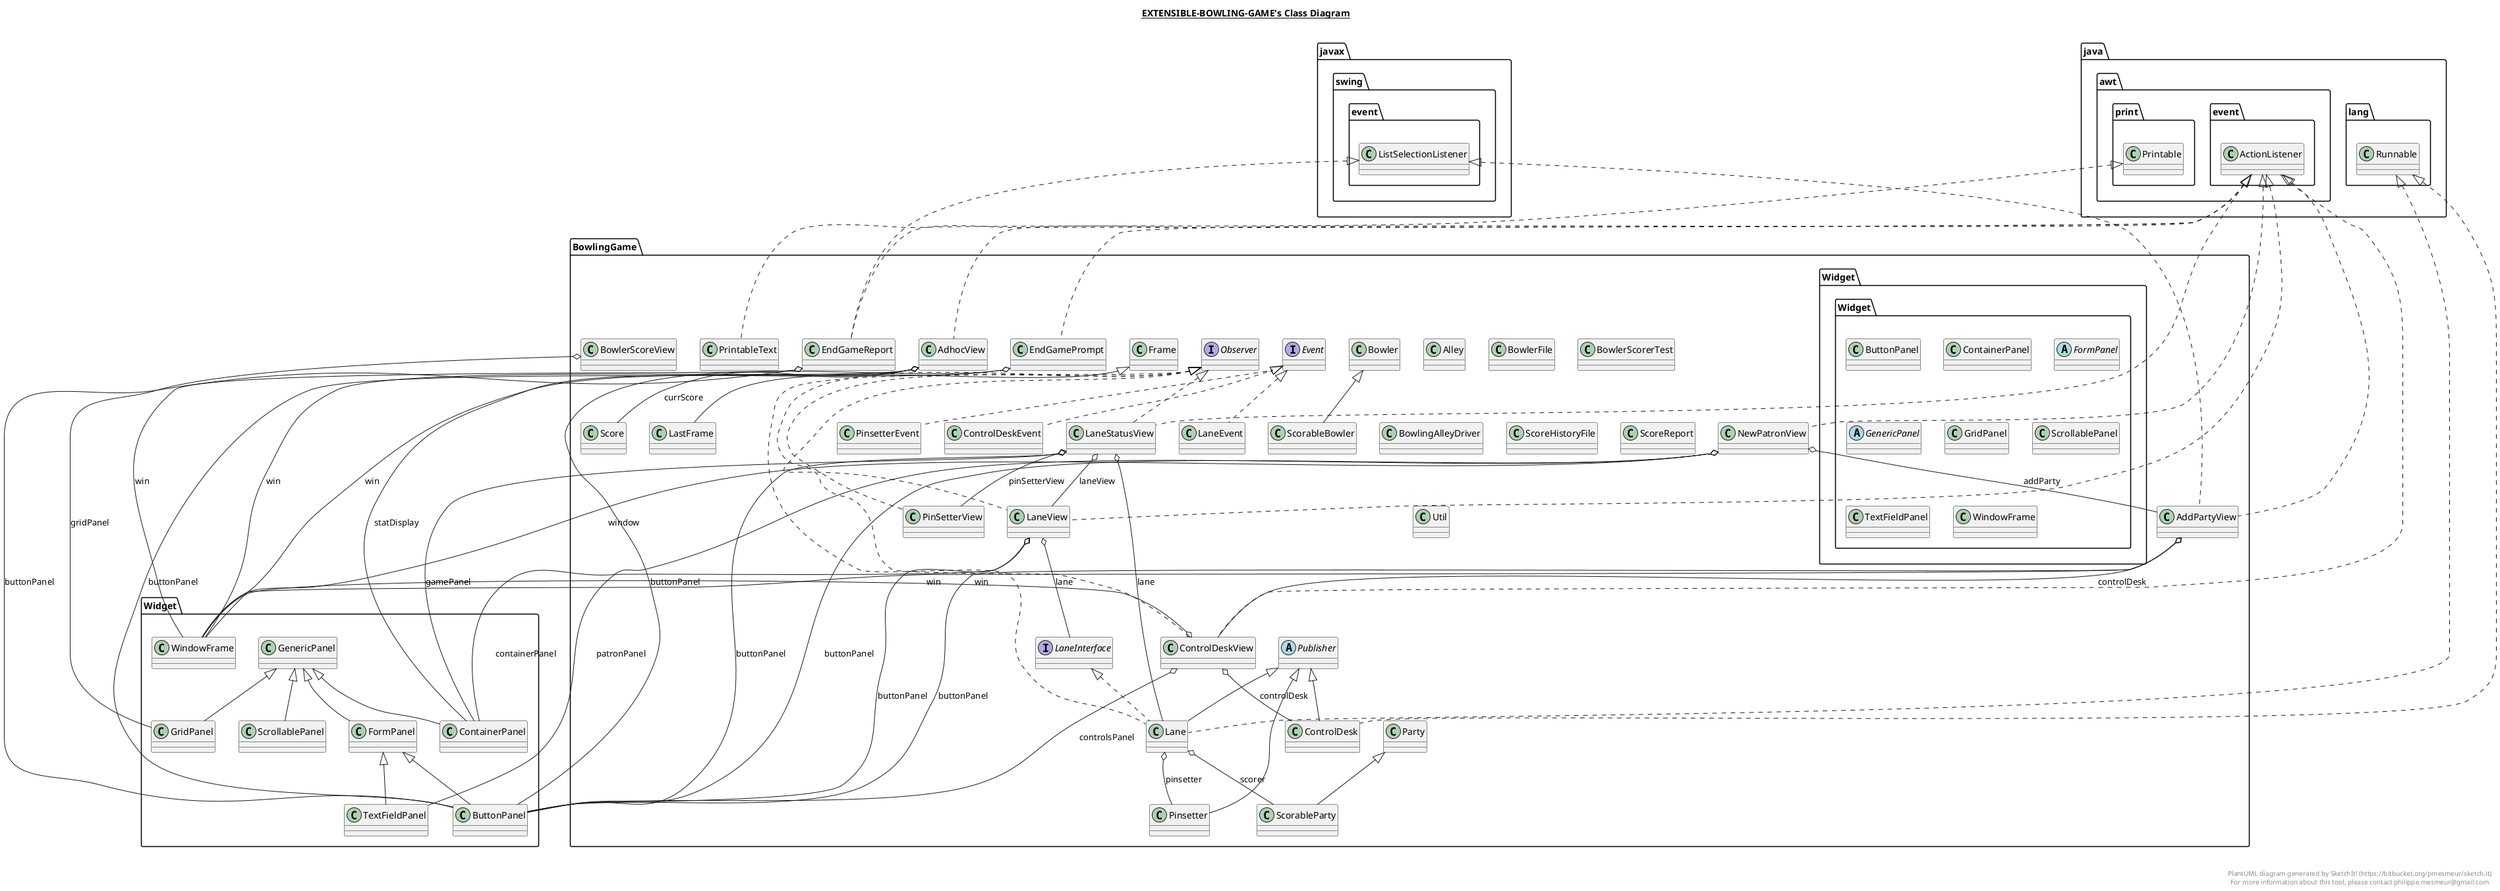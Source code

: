 @startuml

title __EXTENSIBLE-BOWLING-GAME's Class Diagram__\n

  namespace BowlingGame {
    class AddPartyView {
    }
  }
  

  namespace BowlingGame {
    class AdhocView {
    }
  }
  

  namespace BowlingGame {
    class Alley {
    }
  }
  

  namespace BowlingGame {
    class Bowler {
    }
  }
  

  namespace BowlingGame {
    class BowlerFile {
    }
  }
  

  namespace BowlingGame {
    class BowlerScoreView {
    }
  }
  

  namespace BowlingGame {
    class BowlerScorerTest {
    }
  }
  

  namespace BowlingGame {
    class BowlingAlleyDriver {
    }
  }
  

  namespace BowlingGame {
    class ControlDesk {
    }
  }
  

  namespace BowlingGame {
    class ControlDeskEvent {
    }
  }
  

  namespace BowlingGame {
    class ControlDeskView {
    }
  }
  

  namespace BowlingGame {
    class EndGamePrompt {
    }
  }
  

  namespace BowlingGame {
    class EndGameReport {
    }
  }
  

  namespace BowlingGame {
    interface Event {
    }
  }
  

  namespace BowlingGame {
    class Frame {
    }
  }
  

  namespace BowlingGame {
    class Lane {
    }
  }
  

  namespace BowlingGame {
    class LaneEvent {
    }
  }
  

  namespace BowlingGame {
    interface LaneInterface {
    }
  }
  

  namespace BowlingGame {
    class LaneStatusView {
    }
  }
  

  namespace BowlingGame {
    class LaneView {
    }
  }
  

  namespace BowlingGame {
    class LastFrame {
    }
  }
  

  namespace BowlingGame {
    class NewPatronView {
    }
  }
  

  namespace BowlingGame {
    interface Observer {
    }
  }
  

  namespace BowlingGame {
    class Party {
    }
  }
  

  namespace BowlingGame {
    class PinSetterView {
    }
  }
  

  namespace BowlingGame {
    class Pinsetter {
    }
  }
  

  namespace BowlingGame {
    class PinsetterEvent {
    }
  }
  

  namespace BowlingGame {
    class PrintableText {
    }
  }
  

  namespace BowlingGame {
    abstract class Publisher {
    }
  }
  

  namespace BowlingGame {
    class ScorableBowler {
    }
  }
  

  namespace BowlingGame {
    class ScorableParty {
    }
  }
  

  namespace BowlingGame {
    class Score {
    }
  }
  

  namespace BowlingGame {
    class ScoreHistoryFile {
    }
  }
  

  namespace BowlingGame {
    class ScoreReport {
    }
  }
  

  namespace BowlingGame {
    class Util {
    }
  }
  

  namespace BowlingGame {
    namespace Widget {
      class Widget.ButtonPanel {
      }
    }
  }
  

  namespace BowlingGame {
    namespace Widget {
      class Widget.ContainerPanel {
      }
    }
  }
  

  namespace BowlingGame {
    namespace Widget {
      abstract class Widget.FormPanel {
      }
    }
  }
  

  namespace BowlingGame {
    namespace Widget {
      abstract class Widget.GenericPanel {
      }
    }
  }
  

  namespace BowlingGame {
    namespace Widget {
      class Widget.GridPanel {
      }
    }
  }
  

  namespace BowlingGame {
    namespace Widget {
      class Widget.ScrollablePanel {
      }
    }
  }
  

  namespace BowlingGame {
    namespace Widget {
      class Widget.TextFieldPanel {
      }
    }
  }
  

  namespace BowlingGame {
    namespace Widget {
      class Widget.WindowFrame {
      }
    }
  }
  

  AddPartyView .up.|> java.awt.event.ActionListener
  AddPartyView .up.|> javax.swing.event.ListSelectionListener
  AddPartyView o-- Widget.ButtonPanel : buttonPanel
  AddPartyView o-- ControlDeskView : controlDesk
  AddPartyView o-- Widget.WindowFrame : win
  AdhocView .up.|> java.awt.event.ActionListener
  AdhocView o-- Widget.ButtonPanel : buttonPanel
  AdhocView o-- Score : currScore
  AdhocView o-- Widget.ContainerPanel : statDisplay
  AdhocView o-- Widget.WindowFrame : win
  BowlerScoreView o-- Widget.GridPanel : gridPanel
  ControlDesk .up.|> java.lang.Runnable
  ControlDesk -up-|> Publisher
  ControlDeskEvent .up.|> Event
  ControlDeskView .up.|> Observer
  ControlDeskView .up.|> java.awt.event.ActionListener
  ControlDeskView o-- ControlDesk : controlDesk
  ControlDeskView o-- Widget.ButtonPanel : controlsPanel
  ControlDeskView o-- Widget.WindowFrame : win
  EndGamePrompt .up.|> java.awt.event.ActionListener
  EndGamePrompt o-- Widget.ButtonPanel : buttonPanel
  EndGamePrompt o-- Widget.WindowFrame : win
  EndGameReport .up.|> java.awt.event.ActionListener
  EndGameReport .up.|> javax.swing.event.ListSelectionListener
  EndGameReport o-- Widget.ButtonPanel : buttonPanel
  EndGameReport o-- Widget.WindowFrame : win
  Lane .up.|> LaneInterface
  Lane .up.|> Observer
  Lane .up.|> java.lang.Runnable
  Lane -up-|> Publisher
  Lane o-- Pinsetter : pinsetter
  Lane o-- ScorableParty : scorer
  LaneEvent .up.|> Event
  LaneStatusView .up.|> Observer
  LaneStatusView .up.|> java.awt.event.ActionListener
  LaneStatusView o-- Widget.ButtonPanel : buttonPanel
  LaneStatusView o-- Widget.ContainerPanel : gamePanel
  LaneStatusView o-- Lane : lane
  LaneStatusView o-- LaneView : laneView
  LaneStatusView o-- PinSetterView : pinSetterView
  LaneView .up.|> Observer
  LaneView .up.|> java.awt.event.ActionListener
  LaneView o-- Widget.ButtonPanel : buttonPanel
  LaneView o-- Widget.ContainerPanel : containerPanel
  LaneView o-- LaneInterface : lane
  LastFrame -up-|> Frame
  NewPatronView .up.|> java.awt.event.ActionListener
  NewPatronView o-- AddPartyView : addParty
  NewPatronView o-- Widget.ButtonPanel : buttonPanel
  NewPatronView o-- Widget.TextFieldPanel : patronPanel
  NewPatronView o-- Widget.WindowFrame : window
  PinSetterView .up.|> Observer
  Pinsetter -up-|> Publisher
  PinsetterEvent .up.|> Event
  PrintableText .up.|> java.awt.print.Printable
  ScorableBowler -up-|> Bowler
  ScorableParty -up-|> Party
  Widget.ButtonPanel -up-|> Widget.FormPanel
  Widget.ContainerPanel -up-|> Widget.GenericPanel
  Widget.FormPanel -up-|> Widget.GenericPanel
  Widget.GridPanel -up-|> Widget.GenericPanel
  Widget.ScrollablePanel -up-|> Widget.GenericPanel
  Widget.TextFieldPanel -up-|> Widget.FormPanel


right footer


PlantUML diagram generated by SketchIt! (https://bitbucket.org/pmesmeur/sketch.it)
For more information about this tool, please contact philippe.mesmeur@gmail.com
endfooter

@enduml
